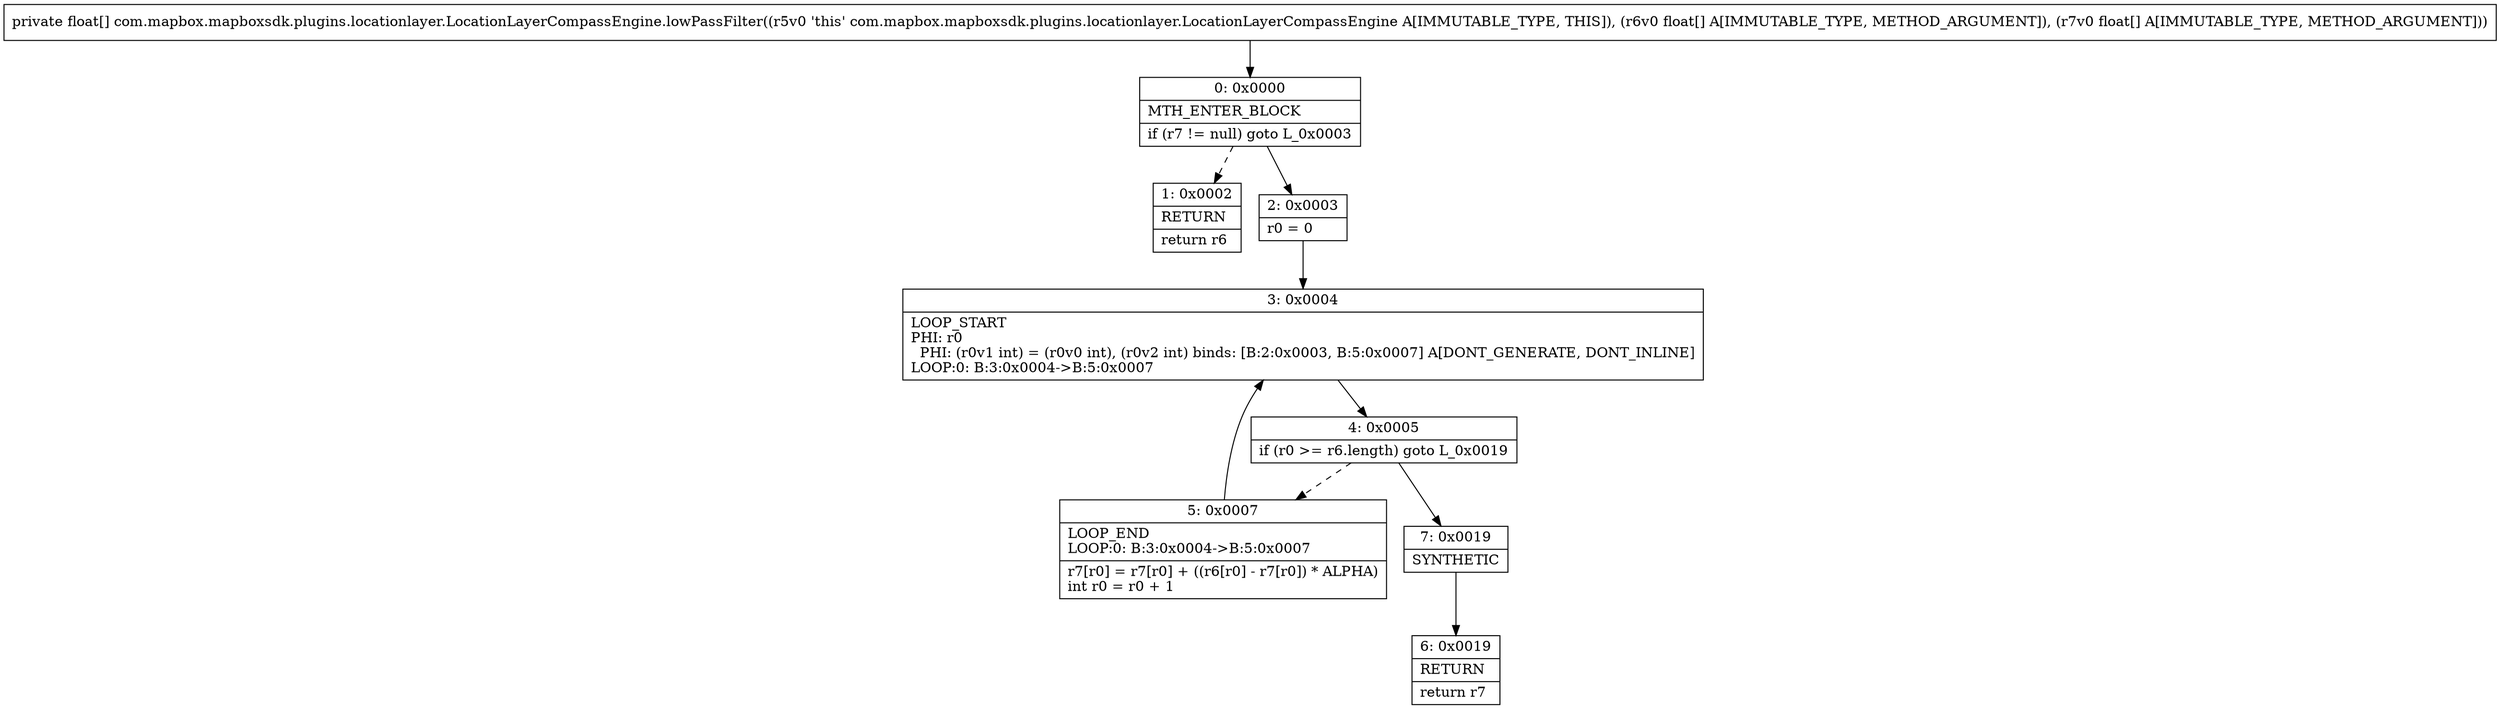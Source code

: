 digraph "CFG forcom.mapbox.mapboxsdk.plugins.locationlayer.LocationLayerCompassEngine.lowPassFilter([F[F)[F" {
Node_0 [shape=record,label="{0\:\ 0x0000|MTH_ENTER_BLOCK\l|if (r7 != null) goto L_0x0003\l}"];
Node_1 [shape=record,label="{1\:\ 0x0002|RETURN\l|return r6\l}"];
Node_2 [shape=record,label="{2\:\ 0x0003|r0 = 0\l}"];
Node_3 [shape=record,label="{3\:\ 0x0004|LOOP_START\lPHI: r0 \l  PHI: (r0v1 int) = (r0v0 int), (r0v2 int) binds: [B:2:0x0003, B:5:0x0007] A[DONT_GENERATE, DONT_INLINE]\lLOOP:0: B:3:0x0004\-\>B:5:0x0007\l}"];
Node_4 [shape=record,label="{4\:\ 0x0005|if (r0 \>= r6.length) goto L_0x0019\l}"];
Node_5 [shape=record,label="{5\:\ 0x0007|LOOP_END\lLOOP:0: B:3:0x0004\-\>B:5:0x0007\l|r7[r0] = r7[r0] + ((r6[r0] \- r7[r0]) * ALPHA)\lint r0 = r0 + 1\l}"];
Node_6 [shape=record,label="{6\:\ 0x0019|RETURN\l|return r7\l}"];
Node_7 [shape=record,label="{7\:\ 0x0019|SYNTHETIC\l}"];
MethodNode[shape=record,label="{private float[] com.mapbox.mapboxsdk.plugins.locationlayer.LocationLayerCompassEngine.lowPassFilter((r5v0 'this' com.mapbox.mapboxsdk.plugins.locationlayer.LocationLayerCompassEngine A[IMMUTABLE_TYPE, THIS]), (r6v0 float[] A[IMMUTABLE_TYPE, METHOD_ARGUMENT]), (r7v0 float[] A[IMMUTABLE_TYPE, METHOD_ARGUMENT])) }"];
MethodNode -> Node_0;
Node_0 -> Node_1[style=dashed];
Node_0 -> Node_2;
Node_2 -> Node_3;
Node_3 -> Node_4;
Node_4 -> Node_5[style=dashed];
Node_4 -> Node_7;
Node_5 -> Node_3;
Node_7 -> Node_6;
}


